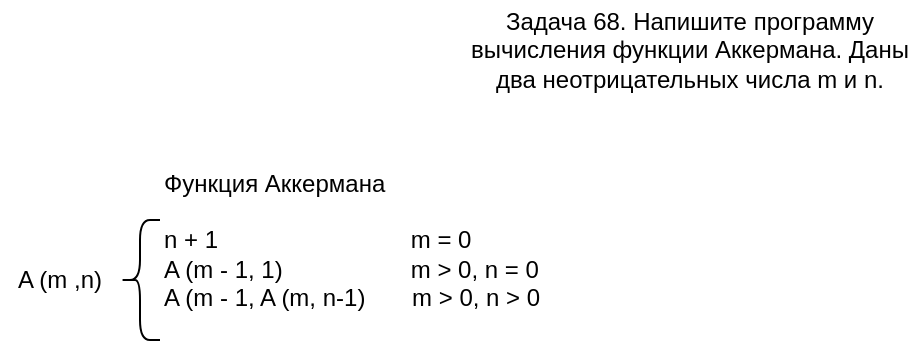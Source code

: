 <mxfile>
    <diagram id="CGwl_x7L7q7drA_-7FFX" name="Страница 1">
        <mxGraphModel dx="975" dy="375" grid="1" gridSize="10" guides="1" tooltips="1" connect="1" arrows="1" fold="1" page="1" pageScale="1" pageWidth="827" pageHeight="1169" math="0" shadow="0">
            <root>
                <mxCell id="0"/>
                <mxCell id="1" parent="0"/>
                <mxCell id="2" value="Задача 68. Напишите программу вычисления функции Аккермана. Даны два неотрицательных числа m и n." style="text;html=1;strokeColor=none;fillColor=none;align=center;verticalAlign=middle;whiteSpace=wrap;rounded=0;" vertex="1" parent="1">
                    <mxGeometry x="260" y="20" width="230" height="50" as="geometry"/>
                </mxCell>
                <mxCell id="3" value="Функция Аккермана&lt;br&gt;&lt;br&gt;n + 1&lt;span style=&quot;white-space: pre&quot;&gt;&#9;&lt;/span&gt;&lt;span style=&quot;white-space: pre&quot;&gt;&#9;&lt;span style=&quot;white-space: pre&quot;&gt;&#9;&lt;/span&gt; &lt;/span&gt;&amp;nbsp; &amp;nbsp; m = 0&lt;br&gt;A (m - 1, 1)&lt;span style=&quot;white-space: pre&quot;&gt;&#9;&lt;/span&gt;&lt;span style=&quot;white-space: pre&quot;&gt;&#9;&lt;/span&gt;&amp;nbsp; &amp;nbsp; &amp;nbsp;m &amp;gt; 0, n = 0&lt;br&gt;A (m - 1, A (m, n-1)&amp;nbsp; &amp;nbsp; &amp;nbsp; &amp;nbsp;m &amp;gt; 0, n &amp;gt; 0" style="text;html=1;strokeColor=none;fillColor=none;align=left;verticalAlign=middle;whiteSpace=wrap;rounded=0;" vertex="1" parent="1">
                    <mxGeometry x="110" y="80" width="210" height="120" as="geometry"/>
                </mxCell>
                <mxCell id="4" value="" style="shape=curlyBracket;whiteSpace=wrap;html=1;rounded=1;size=0.5;" vertex="1" parent="1">
                    <mxGeometry x="90" y="130" width="20" height="60" as="geometry"/>
                </mxCell>
                <mxCell id="6" value="A (m ,n)" style="text;html=1;strokeColor=none;fillColor=none;align=center;verticalAlign=middle;whiteSpace=wrap;rounded=0;" vertex="1" parent="1">
                    <mxGeometry x="30" y="145" width="60" height="30" as="geometry"/>
                </mxCell>
            </root>
        </mxGraphModel>
    </diagram>
</mxfile>